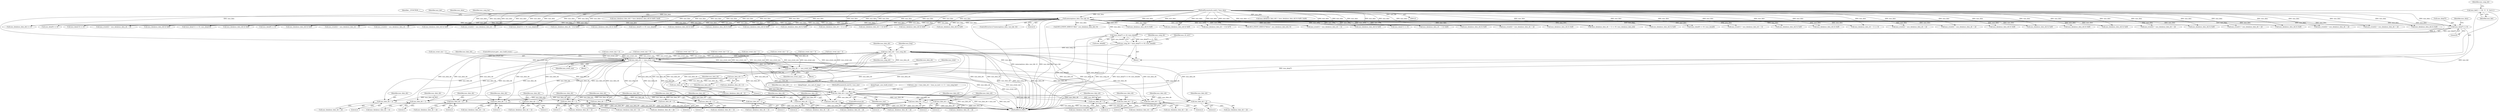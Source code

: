 digraph "0_wildmidi_660b513d99bced8783a4a5984ac2f742c74ebbdd_2@array" {
"1000253" [label="(Call,(mus_data[7] << 8) | mus_data[6])"];
"1000254" [label="(Call,mus_data[7] << 8)"];
"1000227" [label="(Call,memcmp(mus_data, mus_hdr, 4))"];
"1000124" [label="(MethodParameterIn,uint8_t *mus_data)"];
"1000128" [label="(Call,mus_hdr[] = { 'M', 'U', 'S', 0x1A })"];
"1000251" [label="(Call,mus_song_ofs = (mus_data[7] << 8) | mus_data[6])"];
"1000356" [label="(Call,mus_data_ofs = mus_song_ofs)"];
"1000497" [label="(Call,mus_data_ofs + 1)"];
"1000516" [label="(Call,mus_data_ofs + 1)"];
"1000542" [label="(Call,mus_data_ofs + 1)"];
"1000552" [label="(Call,mus_data_ofs + 2)"];
"1000593" [label="(Call,mus_data_ofs + 1)"];
"1000633" [label="(Call,mus_data_ofs + 1)"];
"1000666" [label="(Call,mus_data_ofs + 1)"];
"1000820" [label="(Call,mus_data_ofs + 1)"];
"1000842" [label="(Call,mus_data_ofs + 2)"];
"1000879" [label="(Call,mus_data_ofs + 2)"];
"1000911" [label="(Call,mus_data_ofs + 2)"];
"1000943" [label="(Call,mus_data_ofs + 2)"];
"1000975" [label="(Call,mus_data_ofs + 2)"];
"1001007" [label="(Call,mus_data_ofs + 2)"];
"1001039" [label="(Call,mus_data_ofs + 2)"];
"1001071" [label="(Call,mus_data_ofs + 2)"];
"1001103" [label="(Call,mus_data_ofs + 2)"];
"1001135" [label="(Call,mus_data_ofs + 2)"];
"1001185" [label="(Call,mus_data_ofs += mus_event_size)"];
"1001189" [label="(Call,mus_data_ofs += mus_event_size)"];
"1001206" [label="(Call,mus_data_ofs++)"];
"1001212" [label="(Call,mus_data_ofs - 1)"];
"1001257" [label="(Call,mus_data_ofs < mus_size)"];
"1000668" [label="(Literal,1)"];
"1001257" [label="(Call,mus_data_ofs < mus_size)"];
"1000228" [label="(Identifier,mus_data)"];
"1001187" [label="(Identifier,mus_event_size)"];
"1000705" [label="(Call,mus_data[mus_data_ofs] & 0x0f)"];
"1001193" [label="(Identifier,mus_ticks)"];
"1001204" [label="(Call,mus_data[mus_data_ofs++])"];
"1001073" [label="(Literal,2)"];
"1000251" [label="(Call,mus_song_ofs = (mus_data[7] << 8) | mus_data[6])"];
"1000909" [label="(Call,mus_data[mus_data_ofs + 2])"];
"1000818" [label="(Call,mus_data[mus_data_ofs + 1])"];
"1000497" [label="(Call,mus_data_ofs + 1)"];
"1000258" [label="(Literal,8)"];
"1000422" [label="(Call,mus_data[mus_data_ofs] & 0x0f)"];
"1000879" [label="(Call,mus_data_ofs + 2)"];
"1000591" [label="(Call,mus_data[mus_data_ofs + 1])"];
"1000614" [label="(Call,mus_event_size = 2)"];
"1000411" [label="(ControlStructure,do)"];
"1000959" [label="(Call,mus_data[mus_data_ofs] & 0x0f)"];
"1001188" [label="(ControlStructure,goto _mus_build_event;)"];
"1001065" [label="(Call,mus_event[2] = mus_data[mus_data_ofs + 2])"];
"1001191" [label="(Identifier,mus_event_size)"];
"1001033" [label="(Call,mus_event[2] = mus_data[mus_data_ofs + 2])"];
"1001087" [label="(Call,mus_data[mus_data_ofs] & 0x0f)"];
"1000880" [label="(Identifier,mus_data_ofs)"];
"1000513" [label="(Call,mus_data[mus_data_ofs + 1] & 0x80)"];
"1000546" [label="(Call,mus_event[2] = mus_data[mus_data_ofs + 2])"];
"1000413" [label="(JumpTarget,_mus_build_event:)"];
"1000342" [label="(Call,(mus_data[mus_data_ofs + 1] << 8) | mus_data[mus_data_ofs])"];
"1000276" [label="(Call,mus_data[11] << 8)"];
"1000486" [label="(Call,mus_data[mus_data_ofs] & 0x0f)"];
"1000831" [label="(Call,mus_data[mus_data_ofs] & 0x0f)"];
"1001214" [label="(Literal,1)"];
"1000905" [label="(Call,mus_event[2] = mus_data[mus_data_ofs + 2])"];
"1000927" [label="(Call,mus_data[mus_data_ofs] & 0x0f)"];
"1000241" [label="(Identifier,mus_song_len)"];
"1001041" [label="(Literal,2)"];
"1000544" [label="(Literal,1)"];
"1000821" [label="(Identifier,mus_data_ofs)"];
"1000943" [label="(Call,mus_data_ofs + 2)"];
"1000944" [label="(Identifier,mus_data_ofs)"];
"1001005" [label="(Call,mus_data[mus_data_ofs + 2])"];
"1000789" [label="(Call,mus_data[mus_data_ofs] & 0x0f)"];
"1000543" [label="(Identifier,mus_data_ofs)"];
"1001137" [label="(Literal,2)"];
"1000455" [label="(Call,mus_data[mus_data_ofs] & 0xf0)"];
"1000477" [label="(Call,mus_event_size = 2)"];
"1000975" [label="(Call,mus_data_ofs + 2)"];
"1001148" [label="(Call,mus_event_size = 1)"];
"1000514" [label="(Call,mus_data[mus_data_ofs + 1])"];
"1000226" [label="(ControlStructure,if (memcmp(mus_data, mus_hdr, 4)))"];
"1000602" [label="(Call,mus_data[mus_data_ofs] & 0x0f)"];
"1000259" [label="(Call,mus_data[6])"];
"1000863" [label="(Call,mus_data[mus_data_ofs] & 0x0f)"];
"1001189" [label="(Call,mus_data_ofs += mus_event_size)"];
"1001009" [label="(Literal,2)"];
"1000844" [label="(Literal,2)"];
"1000183" [label="(Call,mus_event_size = 0)"];
"1000516" [label="(Call,mus_data_ofs + 1)"];
"1001007" [label="(Call,mus_data_ofs + 2)"];
"1000242" [label="(Call,(mus_data[5] << 8) | mus_data[4])"];
"1000265" [label="(Call,mus_data[9] << 8)"];
"1001203" [label="(Call,mus_data[mus_data_ofs++] & 0x7f)"];
"1000820" [label="(Call,mus_data_ofs + 1)"];
"1001259" [label="(Identifier,mus_size)"];
"1000129" [label="(Identifier,mus_hdr)"];
"1001071" [label="(Call,mus_data_ofs + 2)"];
"1000491" [label="(Call,mus_event[1] = mus_data[mus_data_ofs + 1])"];
"1001206" [label="(Call,mus_data_ofs++)"];
"1000945" [label="(Literal,2)"];
"1001103" [label="(Call,mus_data_ofs + 2)"];
"1000233" [label="(Identifier,__FUNCTION__)"];
"1000469" [label="(Call,mus_data[mus_data_ofs] >> 4)"];
"1001190" [label="(Identifier,mus_data_ofs)"];
"1000275" [label="(Call,(mus_data[11] << 8) | mus_data[10])"];
"1000991" [label="(Call,mus_data[mus_data_ofs] & 0x0f)"];
"1000260" [label="(Identifier,mus_data)"];
"1000229" [label="(Identifier,mus_hdr)"];
"1000252" [label="(Identifier,mus_song_ofs)"];
"1000913" [label="(Literal,2)"];
"1001008" [label="(Identifier,mus_data_ofs)"];
"1001207" [label="(Identifier,mus_data_ofs)"];
"1000450" [label="(Call,mus_data[mus_data_ofs] = (mus_data[mus_data_ofs] & 0xf0) | 0x0f)"];
"1000128" [label="(Call,mus_hdr[] = { 'M', 'U', 'S', 0x1A })"];
"1000542" [label="(Call,mus_data_ofs + 1)"];
"1001040" [label="(Identifier,mus_data_ofs)"];
"1001037" [label="(Call,mus_data[mus_data_ofs + 2])"];
"1000126" [label="(Block,)"];
"1001072" [label="(Identifier,mus_data_ofs)"];
"1000582" [label="(Call,mus_data[mus_data_ofs] & 0x0f)"];
"1001210" [label="(Call,mus_data[mus_data_ofs - 1])"];
"1001129" [label="(Call,mus_event[2] = mus_data[mus_data_ofs + 2])"];
"1000132" [label="(Identifier,mus_song_ofs)"];
"1000263" [label="(Identifier,mus_ch_cnt1)"];
"1000633" [label="(Call,mus_data_ofs + 1)"];
"1000303" [label="(Call,mus_size < (mus_data_ofs + (mus_no_instr << 1) + mus_song_len))"];
"1000593" [label="(Call,mus_data_ofs + 1)"];
"1001258" [label="(Identifier,mus_data_ofs)"];
"1001179" [label="(Call,mus_data[mus_data_ofs] & 0x80)"];
"1000255" [label="(Call,mus_data[7])"];
"1001260" [label="(JumpTarget,_mus_end_of_song:)"];
"1000499" [label="(Literal,1)"];
"1000631" [label="(Call,mus_data[mus_data_ofs + 1])"];
"1000666" [label="(Call,mus_data_ofs + 1)"];
"1001097" [label="(Call,mus_event[2] = mus_data[mus_data_ofs + 2])"];
"1000550" [label="(Call,mus_data[mus_data_ofs + 2])"];
"1000635" [label="(Literal,1)"];
"1001001" [label="(Call,mus_event[2] = mus_data[mus_data_ofs + 2])"];
"1000563" [label="(Call,mus_data[mus_data_ofs] & 0x0f)"];
"1000554" [label="(Literal,2)"];
"1000553" [label="(Identifier,mus_data_ofs)"];
"1000443" [label="(Call,mus_data[mus_data_ofs] & 0x0f)"];
"1000412" [label="(Block,)"];
"1000539" [label="(Call,mus_data[mus_data_ofs + 1] & 0x7f)"];
"1000634" [label="(Identifier,mus_data_ofs)"];
"1000843" [label="(Identifier,mus_data_ofs)"];
"1001069" [label="(Call,mus_data[mus_data_ofs + 2])"];
"1000660" [label="(Call,mus_event_size = 2)"];
"1000873" [label="(Call,mus_event[2] = mus_data[mus_data_ofs + 2])"];
"1000253" [label="(Call,(mus_data[7] << 8) | mus_data[6])"];
"1000977" [label="(Literal,2)"];
"1001135" [label="(Call,mus_data_ofs + 2)"];
"1000552" [label="(Call,mus_data_ofs + 2)"];
"1000630" [label="(Call,mus_data[mus_data_ofs + 1] << 6)"];
"1000973" [label="(Call,mus_data[mus_data_ofs + 2])"];
"1001105" [label="(Literal,2)"];
"1000254" [label="(Call,mus_data[7] << 8)"];
"1000356" [label="(Call,mus_data_ofs = mus_song_ofs)"];
"1000357" [label="(Identifier,mus_data_ofs)"];
"1000530" [label="(Call,mus_data[mus_data_ofs] & 0x0f)"];
"1000495" [label="(Call,mus_data[mus_data_ofs + 1])"];
"1000498" [label="(Identifier,mus_data_ofs)"];
"1000937" [label="(Call,mus_event[2] = mus_data[mus_data_ofs + 2])"];
"1001209" [label="(Call,mus_data[mus_data_ofs - 1] & 0x80)"];
"1001186" [label="(Identifier,mus_data_ofs)"];
"1000414" [label="(Call,MUS_EVENT_DEBUG(\"Before\", mus_data[mus_data_ofs], 0))"];
"1001185" [label="(Call,mus_data_ofs += mus_event_size)"];
"1001101" [label="(Call,mus_data[mus_data_ofs + 2])"];
"1000360" [label="(Identifier,mus_freq)"];
"1000587" [label="(Call,mus_event[1] = mus_data[mus_data_ofs + 1])"];
"1000623" [label="(Call,mus_data[mus_data_ofs] & 0x0f)"];
"1001326" [label="(MethodReturn,RET)"];
"1000664" [label="(Call,mus_data[mus_data_ofs + 1])"];
"1000243" [label="(Call,mus_data[5] << 8)"];
"1001136" [label="(Identifier,mus_data_ofs)"];
"1000291" [label="(Call,mus_data[13] << 8)"];
"1000594" [label="(Identifier,mus_data_ofs)"];
"1001212" [label="(Call,mus_data_ofs - 1)"];
"1000124" [label="(MethodParameterIn,uint8_t *mus_data)"];
"1001039" [label="(Call,mus_data_ofs + 2)"];
"1000595" [label="(Literal,1)"];
"1001119" [label="(Call,mus_data[mus_data_ofs] & 0x0f)"];
"1000912" [label="(Identifier,mus_data_ofs)"];
"1000877" [label="(Call,mus_data[mus_data_ofs + 2])"];
"1000895" [label="(Call,mus_data[mus_data_ofs] & 0x0f)"];
"1000667" [label="(Identifier,mus_data_ofs)"];
"1000227" [label="(Call,memcmp(mus_data, mus_hdr, 4))"];
"1001133" [label="(Call,mus_data[mus_data_ofs + 2])"];
"1001023" [label="(Call,mus_data[mus_data_ofs] & 0x0f)"];
"1000840" [label="(Call,mus_data[mus_data_ofs + 2])"];
"1000881" [label="(Literal,2)"];
"1000969" [label="(Call,mus_event[2] = mus_data[mus_data_ofs + 2])"];
"1001104" [label="(Identifier,mus_data_ofs)"];
"1000517" [label="(Identifier,mus_data_ofs)"];
"1000733" [label="(Call,mus_data[mus_data_ofs] & 0x0f)"];
"1000290" [label="(Call,(mus_data[13] << 8) | mus_data[12])"];
"1001157" [label="(Call,mus_event_size = 1)"];
"1000230" [label="(Literal,4)"];
"1001055" [label="(Call,mus_data[mus_data_ofs] & 0x0f)"];
"1000573" [label="(Call,mus_event_size = 2)"];
"1000911" [label="(Call,mus_data_ofs + 2)"];
"1000429" [label="(Call,mus_data[mus_data_ofs] = (mus_data[mus_data_ofs] & 0xf0) | 0x09)"];
"1000814" [label="(Call,mus_event_size = 3)"];
"1000125" [label="(MethodParameterIn,uint32_t mus_size)"];
"1000540" [label="(Call,mus_data[mus_data_ofs + 1])"];
"1000976" [label="(Identifier,mus_data_ofs)"];
"1000461" [label="(Call,MUS_EVENT_DEBUG(\"After\", mus_data[mus_data_ofs], 0))"];
"1000677" [label="(Call,mus_data[mus_data_ofs] & 0x0f)"];
"1000941" [label="(Call,mus_data[mus_data_ofs + 2])"];
"1000521" [label="(Call,mus_event_size = 3)"];
"1001213" [label="(Identifier,mus_data_ofs)"];
"1000842" [label="(Call,mus_data_ofs + 2)"];
"1001184" [label="(Block,)"];
"1000264" [label="(Call,(mus_data[9] << 8) | mus_data[8])"];
"1000343" [label="(Call,mus_data[mus_data_ofs + 1] << 8)"];
"1000434" [label="(Call,mus_data[mus_data_ofs] & 0xf0)"];
"1000761" [label="(Call,mus_data[mus_data_ofs] & 0x0f)"];
"1000822" [label="(Literal,1)"];
"1000836" [label="(Call,mus_event[1] = mus_data[mus_data_ofs + 2])"];
"1000358" [label="(Identifier,mus_song_ofs)"];
"1000518" [label="(Literal,1)"];
"1000253" -> "1000251"  [label="AST: "];
"1000253" -> "1000259"  [label="CFG: "];
"1000254" -> "1000253"  [label="AST: "];
"1000259" -> "1000253"  [label="AST: "];
"1000251" -> "1000253"  [label="CFG: "];
"1000253" -> "1001326"  [label="DDG: mus_data[6]"];
"1000253" -> "1001326"  [label="DDG: mus_data[7] << 8"];
"1000253" -> "1000251"  [label="DDG: mus_data[7] << 8"];
"1000253" -> "1000251"  [label="DDG: mus_data[6]"];
"1000254" -> "1000253"  [label="DDG: mus_data[7]"];
"1000254" -> "1000253"  [label="DDG: 8"];
"1000227" -> "1000253"  [label="DDG: mus_data"];
"1000124" -> "1000253"  [label="DDG: mus_data"];
"1000254" -> "1000258"  [label="CFG: "];
"1000255" -> "1000254"  [label="AST: "];
"1000258" -> "1000254"  [label="AST: "];
"1000260" -> "1000254"  [label="CFG: "];
"1000254" -> "1001326"  [label="DDG: mus_data[7]"];
"1000227" -> "1000254"  [label="DDG: mus_data"];
"1000124" -> "1000254"  [label="DDG: mus_data"];
"1000227" -> "1000226"  [label="AST: "];
"1000227" -> "1000230"  [label="CFG: "];
"1000228" -> "1000227"  [label="AST: "];
"1000229" -> "1000227"  [label="AST: "];
"1000230" -> "1000227"  [label="AST: "];
"1000233" -> "1000227"  [label="CFG: "];
"1000241" -> "1000227"  [label="CFG: "];
"1000227" -> "1001326"  [label="DDG: memcmp(mus_data, mus_hdr, 4)"];
"1000227" -> "1001326"  [label="DDG: mus_data"];
"1000227" -> "1001326"  [label="DDG: mus_hdr"];
"1000124" -> "1000227"  [label="DDG: mus_data"];
"1000128" -> "1000227"  [label="DDG: mus_hdr"];
"1000227" -> "1000243"  [label="DDG: mus_data"];
"1000227" -> "1000242"  [label="DDG: mus_data"];
"1000227" -> "1000265"  [label="DDG: mus_data"];
"1000227" -> "1000264"  [label="DDG: mus_data"];
"1000227" -> "1000276"  [label="DDG: mus_data"];
"1000227" -> "1000275"  [label="DDG: mus_data"];
"1000227" -> "1000291"  [label="DDG: mus_data"];
"1000227" -> "1000290"  [label="DDG: mus_data"];
"1000227" -> "1000343"  [label="DDG: mus_data"];
"1000227" -> "1000342"  [label="DDG: mus_data"];
"1000227" -> "1000414"  [label="DDG: mus_data"];
"1000227" -> "1000422"  [label="DDG: mus_data"];
"1000227" -> "1000434"  [label="DDG: mus_data"];
"1000227" -> "1000443"  [label="DDG: mus_data"];
"1000227" -> "1000455"  [label="DDG: mus_data"];
"1000227" -> "1000461"  [label="DDG: mus_data"];
"1000227" -> "1000469"  [label="DDG: mus_data"];
"1000227" -> "1000486"  [label="DDG: mus_data"];
"1000227" -> "1000491"  [label="DDG: mus_data"];
"1000227" -> "1000513"  [label="DDG: mus_data"];
"1000227" -> "1000530"  [label="DDG: mus_data"];
"1000227" -> "1000539"  [label="DDG: mus_data"];
"1000227" -> "1000546"  [label="DDG: mus_data"];
"1000227" -> "1000563"  [label="DDG: mus_data"];
"1000227" -> "1000582"  [label="DDG: mus_data"];
"1000227" -> "1000587"  [label="DDG: mus_data"];
"1000227" -> "1000602"  [label="DDG: mus_data"];
"1000227" -> "1000623"  [label="DDG: mus_data"];
"1000227" -> "1000630"  [label="DDG: mus_data"];
"1000227" -> "1000677"  [label="DDG: mus_data"];
"1000227" -> "1000705"  [label="DDG: mus_data"];
"1000227" -> "1000733"  [label="DDG: mus_data"];
"1000227" -> "1000761"  [label="DDG: mus_data"];
"1000227" -> "1000789"  [label="DDG: mus_data"];
"1000227" -> "1000831"  [label="DDG: mus_data"];
"1000227" -> "1000836"  [label="DDG: mus_data"];
"1000227" -> "1000863"  [label="DDG: mus_data"];
"1000227" -> "1000873"  [label="DDG: mus_data"];
"1000227" -> "1000895"  [label="DDG: mus_data"];
"1000227" -> "1000905"  [label="DDG: mus_data"];
"1000227" -> "1000927"  [label="DDG: mus_data"];
"1000227" -> "1000937"  [label="DDG: mus_data"];
"1000227" -> "1000959"  [label="DDG: mus_data"];
"1000227" -> "1000969"  [label="DDG: mus_data"];
"1000227" -> "1000991"  [label="DDG: mus_data"];
"1000227" -> "1001001"  [label="DDG: mus_data"];
"1000227" -> "1001023"  [label="DDG: mus_data"];
"1000227" -> "1001033"  [label="DDG: mus_data"];
"1000227" -> "1001055"  [label="DDG: mus_data"];
"1000227" -> "1001065"  [label="DDG: mus_data"];
"1000227" -> "1001087"  [label="DDG: mus_data"];
"1000227" -> "1001097"  [label="DDG: mus_data"];
"1000227" -> "1001119"  [label="DDG: mus_data"];
"1000227" -> "1001129"  [label="DDG: mus_data"];
"1000227" -> "1001179"  [label="DDG: mus_data"];
"1000227" -> "1001203"  [label="DDG: mus_data"];
"1000227" -> "1001209"  [label="DDG: mus_data"];
"1000124" -> "1000123"  [label="AST: "];
"1000124" -> "1001326"  [label="DDG: mus_data"];
"1000124" -> "1000243"  [label="DDG: mus_data"];
"1000124" -> "1000242"  [label="DDG: mus_data"];
"1000124" -> "1000265"  [label="DDG: mus_data"];
"1000124" -> "1000264"  [label="DDG: mus_data"];
"1000124" -> "1000276"  [label="DDG: mus_data"];
"1000124" -> "1000275"  [label="DDG: mus_data"];
"1000124" -> "1000291"  [label="DDG: mus_data"];
"1000124" -> "1000290"  [label="DDG: mus_data"];
"1000124" -> "1000343"  [label="DDG: mus_data"];
"1000124" -> "1000342"  [label="DDG: mus_data"];
"1000124" -> "1000414"  [label="DDG: mus_data"];
"1000124" -> "1000422"  [label="DDG: mus_data"];
"1000124" -> "1000429"  [label="DDG: mus_data"];
"1000124" -> "1000434"  [label="DDG: mus_data"];
"1000124" -> "1000443"  [label="DDG: mus_data"];
"1000124" -> "1000450"  [label="DDG: mus_data"];
"1000124" -> "1000455"  [label="DDG: mus_data"];
"1000124" -> "1000461"  [label="DDG: mus_data"];
"1000124" -> "1000469"  [label="DDG: mus_data"];
"1000124" -> "1000486"  [label="DDG: mus_data"];
"1000124" -> "1000491"  [label="DDG: mus_data"];
"1000124" -> "1000513"  [label="DDG: mus_data"];
"1000124" -> "1000530"  [label="DDG: mus_data"];
"1000124" -> "1000539"  [label="DDG: mus_data"];
"1000124" -> "1000546"  [label="DDG: mus_data"];
"1000124" -> "1000563"  [label="DDG: mus_data"];
"1000124" -> "1000582"  [label="DDG: mus_data"];
"1000124" -> "1000587"  [label="DDG: mus_data"];
"1000124" -> "1000602"  [label="DDG: mus_data"];
"1000124" -> "1000623"  [label="DDG: mus_data"];
"1000124" -> "1000630"  [label="DDG: mus_data"];
"1000124" -> "1000677"  [label="DDG: mus_data"];
"1000124" -> "1000705"  [label="DDG: mus_data"];
"1000124" -> "1000733"  [label="DDG: mus_data"];
"1000124" -> "1000761"  [label="DDG: mus_data"];
"1000124" -> "1000789"  [label="DDG: mus_data"];
"1000124" -> "1000831"  [label="DDG: mus_data"];
"1000124" -> "1000836"  [label="DDG: mus_data"];
"1000124" -> "1000863"  [label="DDG: mus_data"];
"1000124" -> "1000873"  [label="DDG: mus_data"];
"1000124" -> "1000895"  [label="DDG: mus_data"];
"1000124" -> "1000905"  [label="DDG: mus_data"];
"1000124" -> "1000927"  [label="DDG: mus_data"];
"1000124" -> "1000937"  [label="DDG: mus_data"];
"1000124" -> "1000959"  [label="DDG: mus_data"];
"1000124" -> "1000969"  [label="DDG: mus_data"];
"1000124" -> "1000991"  [label="DDG: mus_data"];
"1000124" -> "1001001"  [label="DDG: mus_data"];
"1000124" -> "1001023"  [label="DDG: mus_data"];
"1000124" -> "1001033"  [label="DDG: mus_data"];
"1000124" -> "1001055"  [label="DDG: mus_data"];
"1000124" -> "1001065"  [label="DDG: mus_data"];
"1000124" -> "1001087"  [label="DDG: mus_data"];
"1000124" -> "1001097"  [label="DDG: mus_data"];
"1000124" -> "1001119"  [label="DDG: mus_data"];
"1000124" -> "1001129"  [label="DDG: mus_data"];
"1000124" -> "1001179"  [label="DDG: mus_data"];
"1000124" -> "1001203"  [label="DDG: mus_data"];
"1000124" -> "1001209"  [label="DDG: mus_data"];
"1000128" -> "1000126"  [label="AST: "];
"1000128" -> "1000129"  [label="CFG: "];
"1000129" -> "1000128"  [label="AST: "];
"1000132" -> "1000128"  [label="CFG: "];
"1000128" -> "1001326"  [label="DDG: mus_hdr"];
"1000251" -> "1000126"  [label="AST: "];
"1000252" -> "1000251"  [label="AST: "];
"1000263" -> "1000251"  [label="CFG: "];
"1000251" -> "1001326"  [label="DDG: (mus_data[7] << 8) | mus_data[6]"];
"1000251" -> "1001326"  [label="DDG: mus_song_ofs"];
"1000251" -> "1000356"  [label="DDG: mus_song_ofs"];
"1000356" -> "1000126"  [label="AST: "];
"1000356" -> "1000358"  [label="CFG: "];
"1000357" -> "1000356"  [label="AST: "];
"1000358" -> "1000356"  [label="AST: "];
"1000360" -> "1000356"  [label="CFG: "];
"1000356" -> "1001326"  [label="DDG: mus_data_ofs"];
"1000356" -> "1001326"  [label="DDG: mus_song_ofs"];
"1000356" -> "1000497"  [label="DDG: mus_data_ofs"];
"1000356" -> "1000516"  [label="DDG: mus_data_ofs"];
"1000356" -> "1000542"  [label="DDG: mus_data_ofs"];
"1000356" -> "1000552"  [label="DDG: mus_data_ofs"];
"1000356" -> "1000593"  [label="DDG: mus_data_ofs"];
"1000356" -> "1000633"  [label="DDG: mus_data_ofs"];
"1000356" -> "1000666"  [label="DDG: mus_data_ofs"];
"1000356" -> "1000820"  [label="DDG: mus_data_ofs"];
"1000356" -> "1000842"  [label="DDG: mus_data_ofs"];
"1000356" -> "1000879"  [label="DDG: mus_data_ofs"];
"1000356" -> "1000911"  [label="DDG: mus_data_ofs"];
"1000356" -> "1000943"  [label="DDG: mus_data_ofs"];
"1000356" -> "1000975"  [label="DDG: mus_data_ofs"];
"1000356" -> "1001007"  [label="DDG: mus_data_ofs"];
"1000356" -> "1001039"  [label="DDG: mus_data_ofs"];
"1000356" -> "1001071"  [label="DDG: mus_data_ofs"];
"1000356" -> "1001103"  [label="DDG: mus_data_ofs"];
"1000356" -> "1001135"  [label="DDG: mus_data_ofs"];
"1000356" -> "1001185"  [label="DDG: mus_data_ofs"];
"1000356" -> "1001189"  [label="DDG: mus_data_ofs"];
"1000497" -> "1000495"  [label="AST: "];
"1000497" -> "1000499"  [label="CFG: "];
"1000498" -> "1000497"  [label="AST: "];
"1000499" -> "1000497"  [label="AST: "];
"1000495" -> "1000497"  [label="CFG: "];
"1000497" -> "1001326"  [label="DDG: mus_data_ofs"];
"1001185" -> "1000497"  [label="DDG: mus_data_ofs"];
"1001257" -> "1000497"  [label="DDG: mus_data_ofs"];
"1000516" -> "1000514"  [label="AST: "];
"1000516" -> "1000518"  [label="CFG: "];
"1000517" -> "1000516"  [label="AST: "];
"1000518" -> "1000516"  [label="AST: "];
"1000514" -> "1000516"  [label="CFG: "];
"1001185" -> "1000516"  [label="DDG: mus_data_ofs"];
"1001257" -> "1000516"  [label="DDG: mus_data_ofs"];
"1000542" -> "1000540"  [label="AST: "];
"1000542" -> "1000544"  [label="CFG: "];
"1000543" -> "1000542"  [label="AST: "];
"1000544" -> "1000542"  [label="AST: "];
"1000540" -> "1000542"  [label="CFG: "];
"1001185" -> "1000542"  [label="DDG: mus_data_ofs"];
"1001257" -> "1000542"  [label="DDG: mus_data_ofs"];
"1000552" -> "1000550"  [label="AST: "];
"1000552" -> "1000554"  [label="CFG: "];
"1000553" -> "1000552"  [label="AST: "];
"1000554" -> "1000552"  [label="AST: "];
"1000550" -> "1000552"  [label="CFG: "];
"1000552" -> "1001326"  [label="DDG: mus_data_ofs"];
"1001185" -> "1000552"  [label="DDG: mus_data_ofs"];
"1001257" -> "1000552"  [label="DDG: mus_data_ofs"];
"1000593" -> "1000591"  [label="AST: "];
"1000593" -> "1000595"  [label="CFG: "];
"1000594" -> "1000593"  [label="AST: "];
"1000595" -> "1000593"  [label="AST: "];
"1000591" -> "1000593"  [label="CFG: "];
"1000593" -> "1001326"  [label="DDG: mus_data_ofs"];
"1001185" -> "1000593"  [label="DDG: mus_data_ofs"];
"1001257" -> "1000593"  [label="DDG: mus_data_ofs"];
"1000633" -> "1000631"  [label="AST: "];
"1000633" -> "1000635"  [label="CFG: "];
"1000634" -> "1000633"  [label="AST: "];
"1000635" -> "1000633"  [label="AST: "];
"1000631" -> "1000633"  [label="CFG: "];
"1000633" -> "1001326"  [label="DDG: mus_data_ofs"];
"1001185" -> "1000633"  [label="DDG: mus_data_ofs"];
"1001257" -> "1000633"  [label="DDG: mus_data_ofs"];
"1000666" -> "1000664"  [label="AST: "];
"1000666" -> "1000668"  [label="CFG: "];
"1000667" -> "1000666"  [label="AST: "];
"1000668" -> "1000666"  [label="AST: "];
"1000664" -> "1000666"  [label="CFG: "];
"1000666" -> "1001326"  [label="DDG: mus_data_ofs"];
"1001185" -> "1000666"  [label="DDG: mus_data_ofs"];
"1001257" -> "1000666"  [label="DDG: mus_data_ofs"];
"1000820" -> "1000818"  [label="AST: "];
"1000820" -> "1000822"  [label="CFG: "];
"1000821" -> "1000820"  [label="AST: "];
"1000822" -> "1000820"  [label="AST: "];
"1000818" -> "1000820"  [label="CFG: "];
"1001185" -> "1000820"  [label="DDG: mus_data_ofs"];
"1001257" -> "1000820"  [label="DDG: mus_data_ofs"];
"1000842" -> "1000840"  [label="AST: "];
"1000842" -> "1000844"  [label="CFG: "];
"1000843" -> "1000842"  [label="AST: "];
"1000844" -> "1000842"  [label="AST: "];
"1000840" -> "1000842"  [label="CFG: "];
"1000842" -> "1001326"  [label="DDG: mus_data_ofs"];
"1001185" -> "1000842"  [label="DDG: mus_data_ofs"];
"1001257" -> "1000842"  [label="DDG: mus_data_ofs"];
"1000879" -> "1000877"  [label="AST: "];
"1000879" -> "1000881"  [label="CFG: "];
"1000880" -> "1000879"  [label="AST: "];
"1000881" -> "1000879"  [label="AST: "];
"1000877" -> "1000879"  [label="CFG: "];
"1000879" -> "1001326"  [label="DDG: mus_data_ofs"];
"1001185" -> "1000879"  [label="DDG: mus_data_ofs"];
"1001257" -> "1000879"  [label="DDG: mus_data_ofs"];
"1000911" -> "1000909"  [label="AST: "];
"1000911" -> "1000913"  [label="CFG: "];
"1000912" -> "1000911"  [label="AST: "];
"1000913" -> "1000911"  [label="AST: "];
"1000909" -> "1000911"  [label="CFG: "];
"1000911" -> "1001326"  [label="DDG: mus_data_ofs"];
"1001185" -> "1000911"  [label="DDG: mus_data_ofs"];
"1001257" -> "1000911"  [label="DDG: mus_data_ofs"];
"1000943" -> "1000941"  [label="AST: "];
"1000943" -> "1000945"  [label="CFG: "];
"1000944" -> "1000943"  [label="AST: "];
"1000945" -> "1000943"  [label="AST: "];
"1000941" -> "1000943"  [label="CFG: "];
"1000943" -> "1001326"  [label="DDG: mus_data_ofs"];
"1001185" -> "1000943"  [label="DDG: mus_data_ofs"];
"1001257" -> "1000943"  [label="DDG: mus_data_ofs"];
"1000975" -> "1000973"  [label="AST: "];
"1000975" -> "1000977"  [label="CFG: "];
"1000976" -> "1000975"  [label="AST: "];
"1000977" -> "1000975"  [label="AST: "];
"1000973" -> "1000975"  [label="CFG: "];
"1000975" -> "1001326"  [label="DDG: mus_data_ofs"];
"1001185" -> "1000975"  [label="DDG: mus_data_ofs"];
"1001257" -> "1000975"  [label="DDG: mus_data_ofs"];
"1001007" -> "1001005"  [label="AST: "];
"1001007" -> "1001009"  [label="CFG: "];
"1001008" -> "1001007"  [label="AST: "];
"1001009" -> "1001007"  [label="AST: "];
"1001005" -> "1001007"  [label="CFG: "];
"1001007" -> "1001326"  [label="DDG: mus_data_ofs"];
"1001185" -> "1001007"  [label="DDG: mus_data_ofs"];
"1001257" -> "1001007"  [label="DDG: mus_data_ofs"];
"1001039" -> "1001037"  [label="AST: "];
"1001039" -> "1001041"  [label="CFG: "];
"1001040" -> "1001039"  [label="AST: "];
"1001041" -> "1001039"  [label="AST: "];
"1001037" -> "1001039"  [label="CFG: "];
"1001039" -> "1001326"  [label="DDG: mus_data_ofs"];
"1001185" -> "1001039"  [label="DDG: mus_data_ofs"];
"1001257" -> "1001039"  [label="DDG: mus_data_ofs"];
"1001071" -> "1001069"  [label="AST: "];
"1001071" -> "1001073"  [label="CFG: "];
"1001072" -> "1001071"  [label="AST: "];
"1001073" -> "1001071"  [label="AST: "];
"1001069" -> "1001071"  [label="CFG: "];
"1001071" -> "1001326"  [label="DDG: mus_data_ofs"];
"1001185" -> "1001071"  [label="DDG: mus_data_ofs"];
"1001257" -> "1001071"  [label="DDG: mus_data_ofs"];
"1001103" -> "1001101"  [label="AST: "];
"1001103" -> "1001105"  [label="CFG: "];
"1001104" -> "1001103"  [label="AST: "];
"1001105" -> "1001103"  [label="AST: "];
"1001101" -> "1001103"  [label="CFG: "];
"1001103" -> "1001326"  [label="DDG: mus_data_ofs"];
"1001185" -> "1001103"  [label="DDG: mus_data_ofs"];
"1001257" -> "1001103"  [label="DDG: mus_data_ofs"];
"1001135" -> "1001133"  [label="AST: "];
"1001135" -> "1001137"  [label="CFG: "];
"1001136" -> "1001135"  [label="AST: "];
"1001137" -> "1001135"  [label="AST: "];
"1001133" -> "1001135"  [label="CFG: "];
"1001135" -> "1001326"  [label="DDG: mus_data_ofs"];
"1001185" -> "1001135"  [label="DDG: mus_data_ofs"];
"1001257" -> "1001135"  [label="DDG: mus_data_ofs"];
"1001185" -> "1001184"  [label="AST: "];
"1001185" -> "1001187"  [label="CFG: "];
"1001186" -> "1001185"  [label="AST: "];
"1001187" -> "1001185"  [label="AST: "];
"1001188" -> "1001185"  [label="CFG: "];
"1001185" -> "1001326"  [label="DDG: mus_data_ofs"];
"1001185" -> "1001326"  [label="DDG: mus_event_size"];
"1000521" -> "1001185"  [label="DDG: mus_event_size"];
"1000660" -> "1001185"  [label="DDG: mus_event_size"];
"1000814" -> "1001185"  [label="DDG: mus_event_size"];
"1000183" -> "1001185"  [label="DDG: mus_event_size"];
"1000573" -> "1001185"  [label="DDG: mus_event_size"];
"1000614" -> "1001185"  [label="DDG: mus_event_size"];
"1001148" -> "1001185"  [label="DDG: mus_event_size"];
"1000477" -> "1001185"  [label="DDG: mus_event_size"];
"1001157" -> "1001185"  [label="DDG: mus_event_size"];
"1001257" -> "1001185"  [label="DDG: mus_data_ofs"];
"1001185" -> "1001189"  [label="DDG: mus_data_ofs"];
"1001189" -> "1000412"  [label="AST: "];
"1001189" -> "1001191"  [label="CFG: "];
"1001190" -> "1001189"  [label="AST: "];
"1001191" -> "1001189"  [label="AST: "];
"1001193" -> "1001189"  [label="CFG: "];
"1001189" -> "1001326"  [label="DDG: mus_event_size"];
"1000521" -> "1001189"  [label="DDG: mus_event_size"];
"1000660" -> "1001189"  [label="DDG: mus_event_size"];
"1000814" -> "1001189"  [label="DDG: mus_event_size"];
"1000183" -> "1001189"  [label="DDG: mus_event_size"];
"1000573" -> "1001189"  [label="DDG: mus_event_size"];
"1000614" -> "1001189"  [label="DDG: mus_event_size"];
"1001148" -> "1001189"  [label="DDG: mus_event_size"];
"1000477" -> "1001189"  [label="DDG: mus_event_size"];
"1001157" -> "1001189"  [label="DDG: mus_event_size"];
"1001257" -> "1001189"  [label="DDG: mus_data_ofs"];
"1001189" -> "1001206"  [label="DDG: mus_data_ofs"];
"1001206" -> "1001204"  [label="AST: "];
"1001206" -> "1001207"  [label="CFG: "];
"1001207" -> "1001206"  [label="AST: "];
"1001204" -> "1001206"  [label="CFG: "];
"1001212" -> "1001206"  [label="DDG: mus_data_ofs"];
"1001206" -> "1001212"  [label="DDG: mus_data_ofs"];
"1001212" -> "1001210"  [label="AST: "];
"1001212" -> "1001214"  [label="CFG: "];
"1001213" -> "1001212"  [label="AST: "];
"1001214" -> "1001212"  [label="AST: "];
"1001210" -> "1001212"  [label="CFG: "];
"1001212" -> "1001257"  [label="DDG: mus_data_ofs"];
"1001257" -> "1000411"  [label="AST: "];
"1001257" -> "1001259"  [label="CFG: "];
"1001258" -> "1001257"  [label="AST: "];
"1001259" -> "1001257"  [label="AST: "];
"1000413" -> "1001257"  [label="CFG: "];
"1001260" -> "1001257"  [label="CFG: "];
"1001257" -> "1001326"  [label="DDG: mus_data_ofs"];
"1001257" -> "1001326"  [label="DDG: mus_data_ofs < mus_size"];
"1001257" -> "1001326"  [label="DDG: mus_size"];
"1000303" -> "1001257"  [label="DDG: mus_size"];
"1000125" -> "1001257"  [label="DDG: mus_size"];
}
